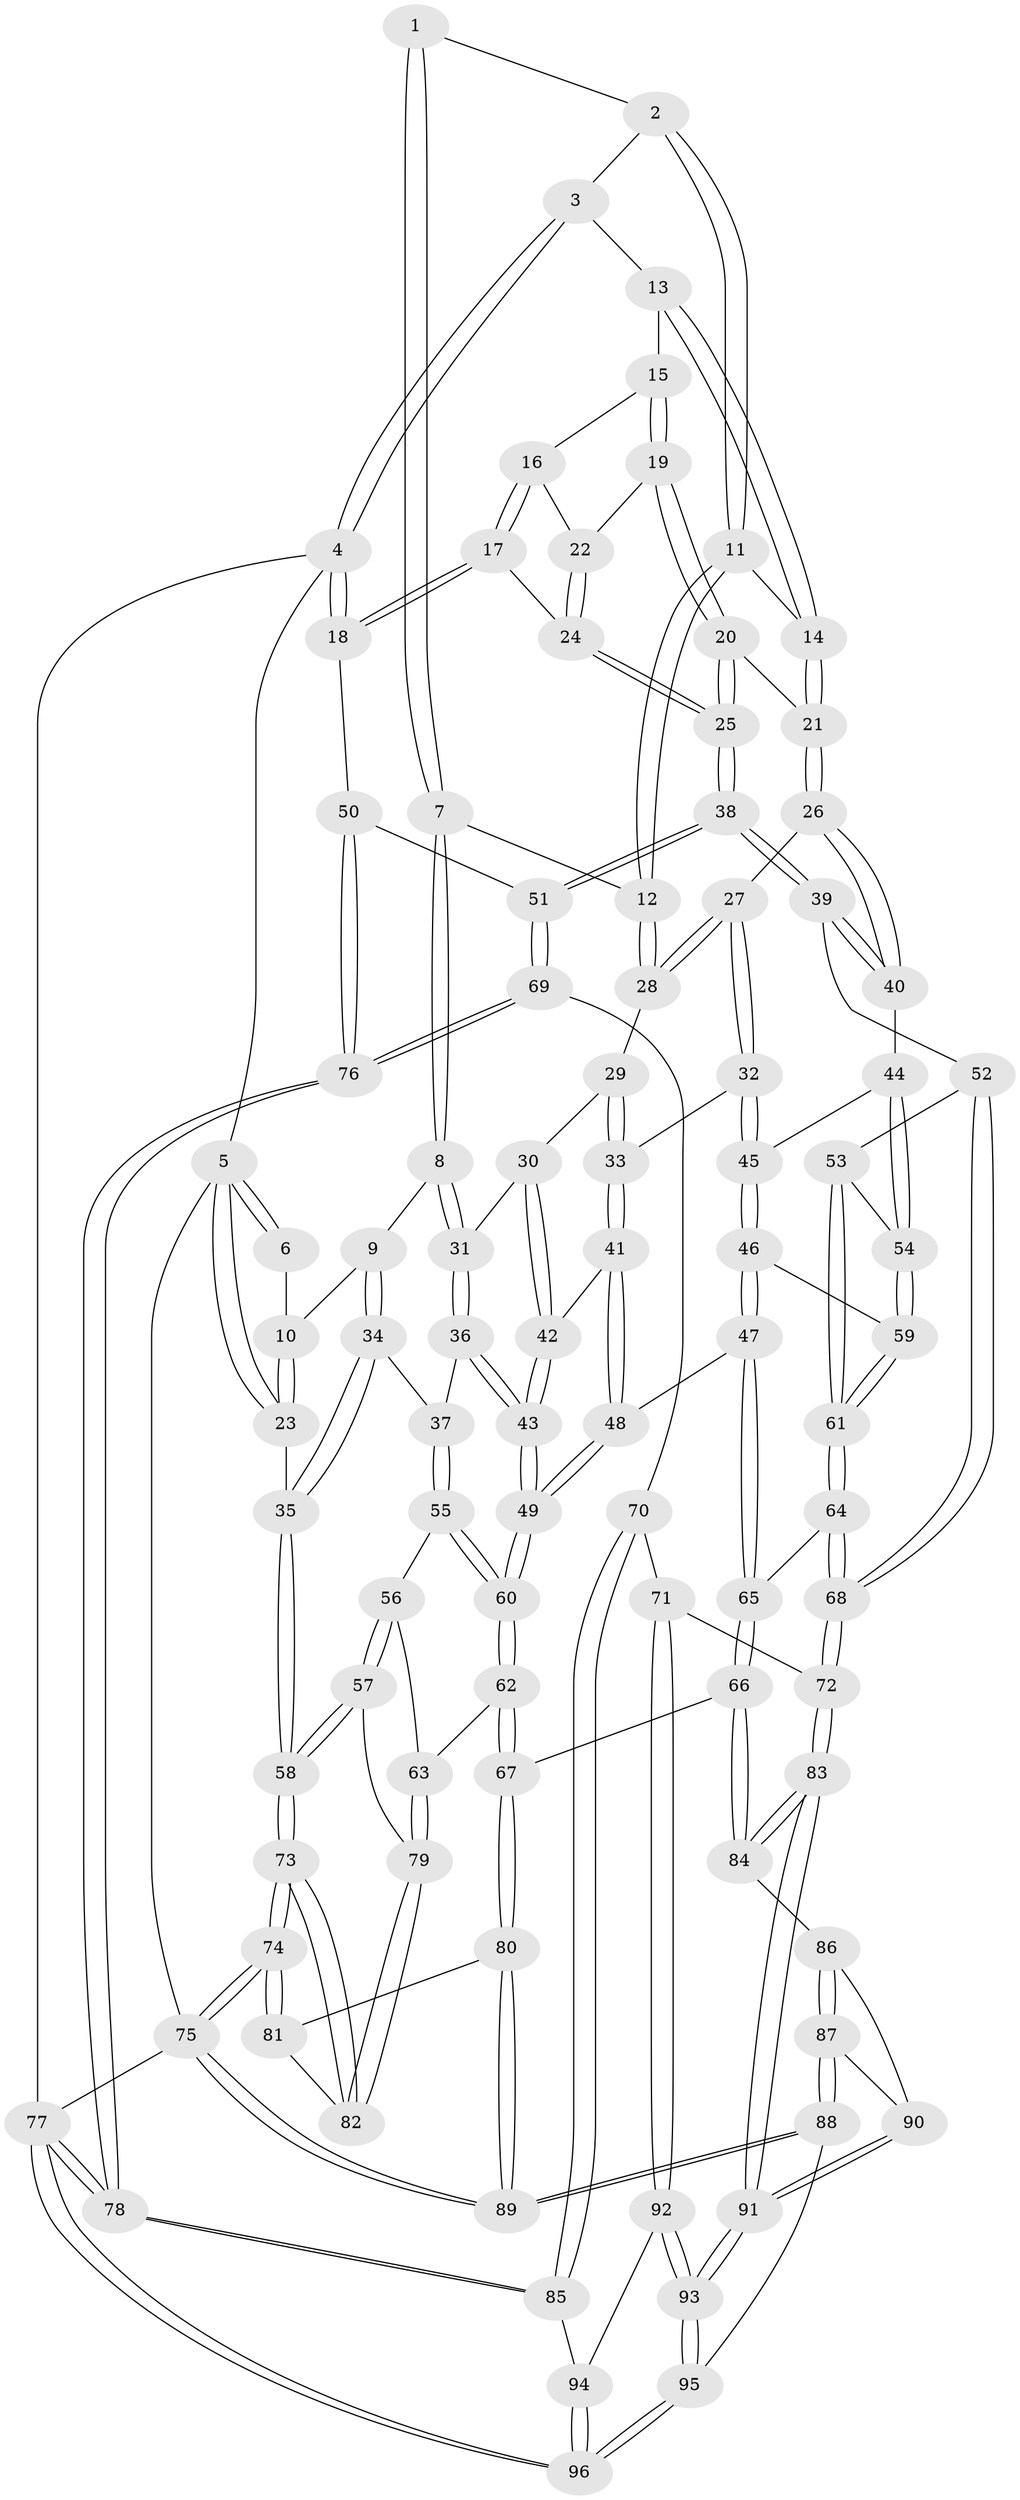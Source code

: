// coarse degree distribution, {3: 0.5689655172413793, 4: 0.39655172413793105, 2: 0.017241379310344827, 5: 0.017241379310344827}
// Generated by graph-tools (version 1.1) at 2025/38/03/04/25 23:38:29]
// undirected, 96 vertices, 237 edges
graph export_dot {
  node [color=gray90,style=filled];
  1 [pos="+0.28239288052204015+0"];
  2 [pos="+0.28824292442878857+0"];
  3 [pos="+0.6793975427435742+0"];
  4 [pos="+1+0"];
  5 [pos="+0+0"];
  6 [pos="+0.0863702065658321+0"];
  7 [pos="+0.2504572579004257+0.16415650031049742"];
  8 [pos="+0.20275298176789375+0.21299033785307506"];
  9 [pos="+0.13472409431711585+0.203037312801097"];
  10 [pos="+0.08349376461152239+0.11598342165167998"];
  11 [pos="+0.43980392240534016+0.14914866864898457"];
  12 [pos="+0.4081773872246484+0.18604252713228042"];
  13 [pos="+0.6844059060236434+0"];
  14 [pos="+0.5548626570904427+0.12597105898068992"];
  15 [pos="+0.7214409301814376+0"];
  16 [pos="+0.9160411130145951+0.08836815761535978"];
  17 [pos="+1+0.11431727381538159"];
  18 [pos="+1+0.05626538999774513"];
  19 [pos="+0.745782082054053+0.09467890953940537"];
  20 [pos="+0.7063460446992242+0.24432498312693054"];
  21 [pos="+0.6041761661256639+0.22003534648557183"];
  22 [pos="+0.8536919735252972+0.17709493695367062"];
  23 [pos="+0+0.16803050260244987"];
  24 [pos="+0.8472868370734684+0.31978901436628177"];
  25 [pos="+0.8228860873019342+0.3754001016932323"];
  26 [pos="+0.525557709367572+0.3219857233943672"];
  27 [pos="+0.44995971075047964+0.3216944537367833"];
  28 [pos="+0.41060795904538705+0.20062610486819143"];
  29 [pos="+0.3215862234512393+0.28404816388481435"];
  30 [pos="+0.2412199830844462+0.2815752334437913"];
  31 [pos="+0.22289200169973497+0.27348308606621946"];
  32 [pos="+0.44092860166095904+0.33109304910482346"];
  33 [pos="+0.4242332583547817+0.33836330957406363"];
  34 [pos="+0.046655058923505306+0.2611511133361027"];
  35 [pos="+0+0.3662683213384033"];
  36 [pos="+0.18858925920428962+0.3986139545839026"];
  37 [pos="+0.15966547533168465+0.4059989354287539"];
  38 [pos="+0.8311993164151481+0.42613431702335824"];
  39 [pos="+0.8206653735366687+0.4293988705723315"];
  40 [pos="+0.5871233896073454+0.4005832266538733"];
  41 [pos="+0.36535597551432486+0.38281122246338894"];
  42 [pos="+0.3521412269132257+0.3821120470895091"];
  43 [pos="+0.23657884695719872+0.44210198218964664"];
  44 [pos="+0.5870770762087991+0.4006520855046428"];
  45 [pos="+0.46622038112699954+0.4494677413381317"];
  46 [pos="+0.4565723773423613+0.5135040857643819"];
  47 [pos="+0.4162486204718387+0.5202404381259689"];
  48 [pos="+0.3811240376657999+0.5052728704708191"];
  49 [pos="+0.26495807687355405+0.5344041765845627"];
  50 [pos="+1+0.43163735027236266"];
  51 [pos="+0.8329446380547806+0.4274257697551285"];
  52 [pos="+0.752628435135105+0.4847399669291174"];
  53 [pos="+0.590781554970309+0.539730138833496"];
  54 [pos="+0.559194606780089+0.46610704979958484"];
  55 [pos="+0.05216994309744792+0.4640832047461104"];
  56 [pos="+0.03495776578563842+0.46771691445619684"];
  57 [pos="+0+0.48938356317087306"];
  58 [pos="+0+0.4891475433122099"];
  59 [pos="+0.45752921359129334+0.5139090686972873"];
  60 [pos="+0.2430374700758139+0.5819456899619178"];
  61 [pos="+0.544332025012807+0.6083845546153792"];
  62 [pos="+0.23609871968484455+0.6331911971997071"];
  63 [pos="+0.19488724288192433+0.6458985780248476"];
  64 [pos="+0.5443321492816637+0.6083854372277245"];
  65 [pos="+0.3892493334370232+0.673622428560397"];
  66 [pos="+0.35347799351563797+0.7190961130730763"];
  67 [pos="+0.3243820706187016+0.7155245318316193"];
  68 [pos="+0.612193401914559+0.7012504429116067"];
  69 [pos="+0.8583213632789305+0.6430103942113664"];
  70 [pos="+0.8539474762297735+0.664651889488666"];
  71 [pos="+0.7495489778389538+0.7609614628111073"];
  72 [pos="+0.6209912328696461+0.7406819271381749"];
  73 [pos="+0+0.6645479492001758"];
  74 [pos="+0+1"];
  75 [pos="+0+1"];
  76 [pos="+1+0.6382987999381349"];
  77 [pos="+1+1"];
  78 [pos="+1+1"];
  79 [pos="+0.13166064100137861+0.6751712766153602"];
  80 [pos="+0.1895317822860238+0.903623191808169"];
  81 [pos="+0.10111233142114129+0.7928891181685955"];
  82 [pos="+0.09905763752565598+0.7847216822335106"];
  83 [pos="+0.6100919386253102+0.7517542531400494"];
  84 [pos="+0.3655836320000332+0.7304627357375097"];
  85 [pos="+1+0.9608936428990911"];
  86 [pos="+0.3781909565382044+0.7654094721383776"];
  87 [pos="+0.35321590273452935+0.8801603124782702"];
  88 [pos="+0.2659142075105558+1"];
  89 [pos="+0.21624228565808676+1"];
  90 [pos="+0.4473881725478568+0.8507036053421744"];
  91 [pos="+0.5349686944752339+0.9500797449715375"];
  92 [pos="+0.7925663516550404+0.8725491673812499"];
  93 [pos="+0.5345276862539772+0.9713863911485385"];
  94 [pos="+0.8039051112992731+0.8860786936211557"];
  95 [pos="+0.4897384055711624+1"];
  96 [pos="+0.6656412420863644+1"];
  1 -- 2;
  1 -- 7;
  1 -- 7;
  2 -- 3;
  2 -- 11;
  2 -- 11;
  3 -- 4;
  3 -- 4;
  3 -- 13;
  4 -- 5;
  4 -- 18;
  4 -- 18;
  4 -- 77;
  5 -- 6;
  5 -- 6;
  5 -- 23;
  5 -- 23;
  5 -- 75;
  6 -- 10;
  7 -- 8;
  7 -- 8;
  7 -- 12;
  8 -- 9;
  8 -- 31;
  8 -- 31;
  9 -- 10;
  9 -- 34;
  9 -- 34;
  10 -- 23;
  10 -- 23;
  11 -- 12;
  11 -- 12;
  11 -- 14;
  12 -- 28;
  12 -- 28;
  13 -- 14;
  13 -- 14;
  13 -- 15;
  14 -- 21;
  14 -- 21;
  15 -- 16;
  15 -- 19;
  15 -- 19;
  16 -- 17;
  16 -- 17;
  16 -- 22;
  17 -- 18;
  17 -- 18;
  17 -- 24;
  18 -- 50;
  19 -- 20;
  19 -- 20;
  19 -- 22;
  20 -- 21;
  20 -- 25;
  20 -- 25;
  21 -- 26;
  21 -- 26;
  22 -- 24;
  22 -- 24;
  23 -- 35;
  24 -- 25;
  24 -- 25;
  25 -- 38;
  25 -- 38;
  26 -- 27;
  26 -- 40;
  26 -- 40;
  27 -- 28;
  27 -- 28;
  27 -- 32;
  27 -- 32;
  28 -- 29;
  29 -- 30;
  29 -- 33;
  29 -- 33;
  30 -- 31;
  30 -- 42;
  30 -- 42;
  31 -- 36;
  31 -- 36;
  32 -- 33;
  32 -- 45;
  32 -- 45;
  33 -- 41;
  33 -- 41;
  34 -- 35;
  34 -- 35;
  34 -- 37;
  35 -- 58;
  35 -- 58;
  36 -- 37;
  36 -- 43;
  36 -- 43;
  37 -- 55;
  37 -- 55;
  38 -- 39;
  38 -- 39;
  38 -- 51;
  38 -- 51;
  39 -- 40;
  39 -- 40;
  39 -- 52;
  40 -- 44;
  41 -- 42;
  41 -- 48;
  41 -- 48;
  42 -- 43;
  42 -- 43;
  43 -- 49;
  43 -- 49;
  44 -- 45;
  44 -- 54;
  44 -- 54;
  45 -- 46;
  45 -- 46;
  46 -- 47;
  46 -- 47;
  46 -- 59;
  47 -- 48;
  47 -- 65;
  47 -- 65;
  48 -- 49;
  48 -- 49;
  49 -- 60;
  49 -- 60;
  50 -- 51;
  50 -- 76;
  50 -- 76;
  51 -- 69;
  51 -- 69;
  52 -- 53;
  52 -- 68;
  52 -- 68;
  53 -- 54;
  53 -- 61;
  53 -- 61;
  54 -- 59;
  54 -- 59;
  55 -- 56;
  55 -- 60;
  55 -- 60;
  56 -- 57;
  56 -- 57;
  56 -- 63;
  57 -- 58;
  57 -- 58;
  57 -- 79;
  58 -- 73;
  58 -- 73;
  59 -- 61;
  59 -- 61;
  60 -- 62;
  60 -- 62;
  61 -- 64;
  61 -- 64;
  62 -- 63;
  62 -- 67;
  62 -- 67;
  63 -- 79;
  63 -- 79;
  64 -- 65;
  64 -- 68;
  64 -- 68;
  65 -- 66;
  65 -- 66;
  66 -- 67;
  66 -- 84;
  66 -- 84;
  67 -- 80;
  67 -- 80;
  68 -- 72;
  68 -- 72;
  69 -- 70;
  69 -- 76;
  69 -- 76;
  70 -- 71;
  70 -- 85;
  70 -- 85;
  71 -- 72;
  71 -- 92;
  71 -- 92;
  72 -- 83;
  72 -- 83;
  73 -- 74;
  73 -- 74;
  73 -- 82;
  73 -- 82;
  74 -- 75;
  74 -- 75;
  74 -- 81;
  74 -- 81;
  75 -- 89;
  75 -- 89;
  75 -- 77;
  76 -- 78;
  76 -- 78;
  77 -- 78;
  77 -- 78;
  77 -- 96;
  77 -- 96;
  78 -- 85;
  78 -- 85;
  79 -- 82;
  79 -- 82;
  80 -- 81;
  80 -- 89;
  80 -- 89;
  81 -- 82;
  83 -- 84;
  83 -- 84;
  83 -- 91;
  83 -- 91;
  84 -- 86;
  85 -- 94;
  86 -- 87;
  86 -- 87;
  86 -- 90;
  87 -- 88;
  87 -- 88;
  87 -- 90;
  88 -- 89;
  88 -- 89;
  88 -- 95;
  90 -- 91;
  90 -- 91;
  91 -- 93;
  91 -- 93;
  92 -- 93;
  92 -- 93;
  92 -- 94;
  93 -- 95;
  93 -- 95;
  94 -- 96;
  94 -- 96;
  95 -- 96;
  95 -- 96;
}
